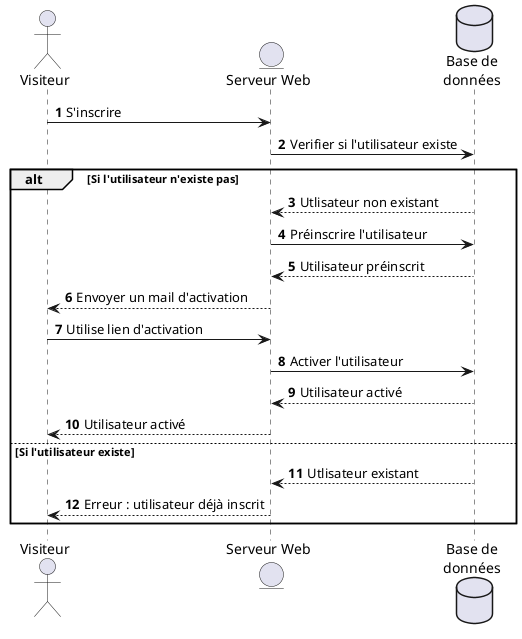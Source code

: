 @startuml
'https://plantuml.com/sequence-diagram

autonumber

actor Visiteur as v

entity "Serveur Web" as sw

database "Base de\ndonnées" as db

v -> sw : S'inscrire
sw -> db : Verifier si l'utilisateur existe
alt Si l'utilisateur n'existe pas
    db --> sw : Utlisateur non existant
    sw -> db : Préinscrire l'utilisateur
    db --> sw : Utilisateur préinscrit
    sw --> v : Envoyer un mail d'activation
    v -> sw : Utilise lien d'activation
    sw -> db : Activer l'utilisateur
    db --> sw : Utilisateur activé
    sw --> v : Utilisateur activé
else Si l'utilisateur existe
    db --> sw : Utlisateur existant
    sw --> v : Erreur : utilisateur déjà inscrit
end

@enduml